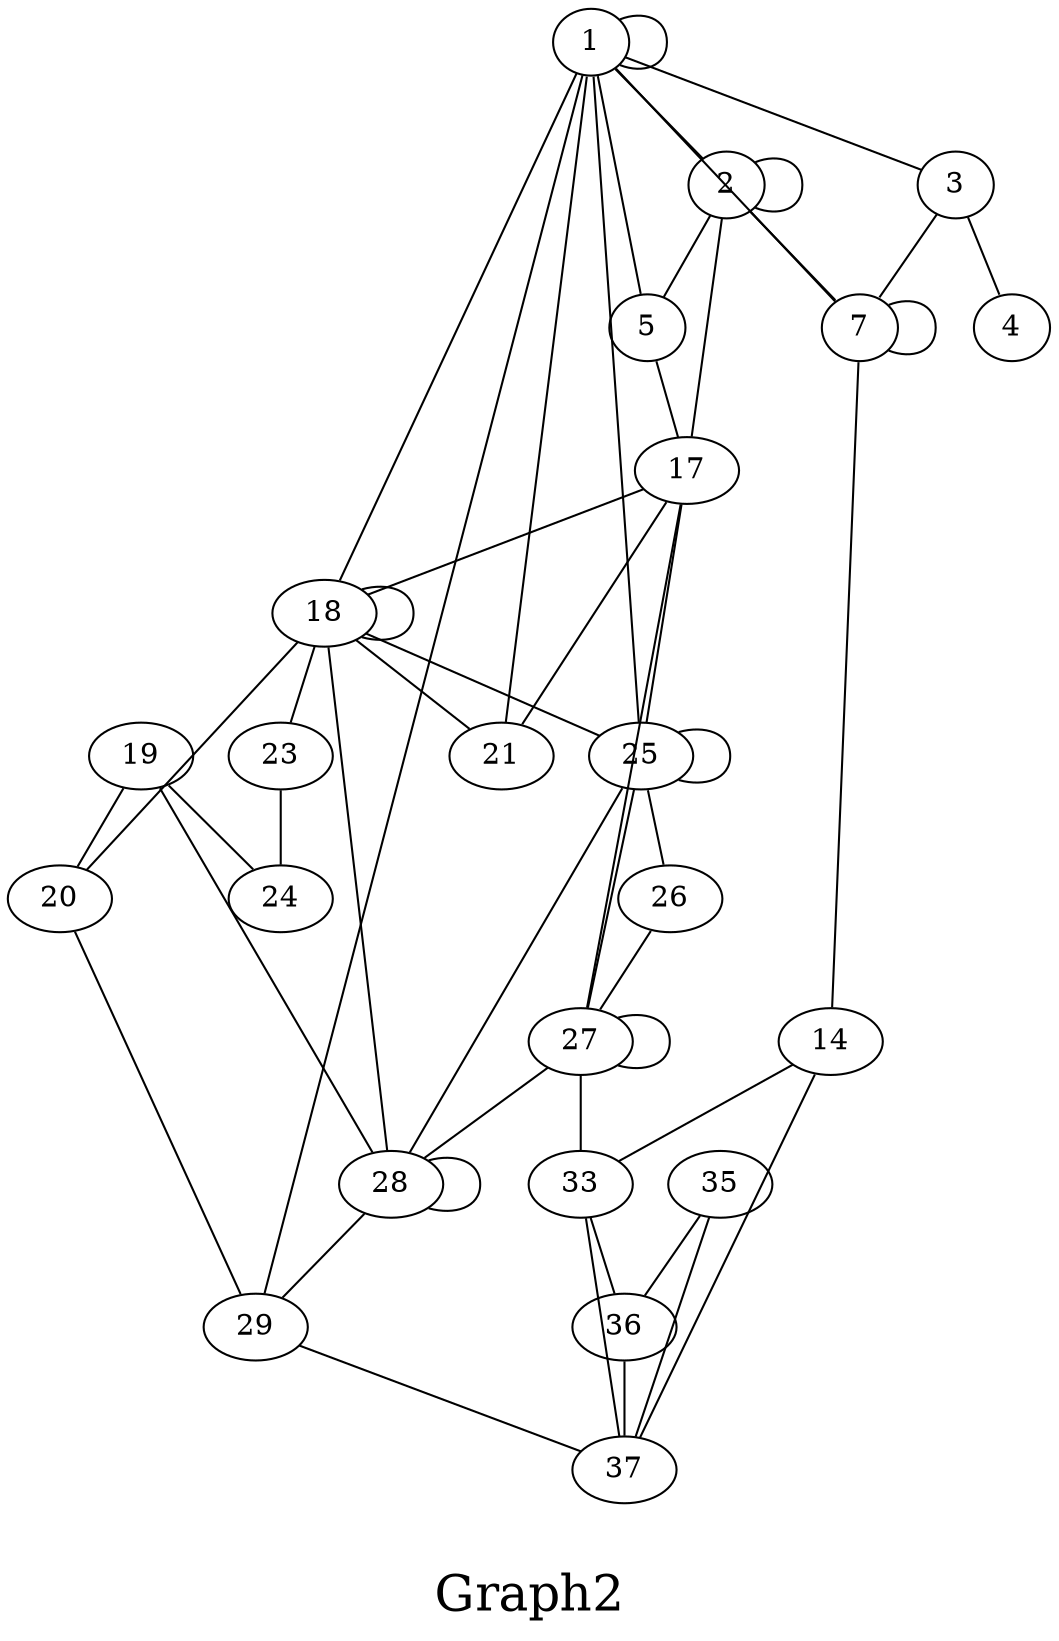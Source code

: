 /*****
Graph2
*****/

graph G {
  graph [splines=false overlap=false]
  node  [shape=ellipse, width=0.3, height=0.3]
  1 ;
  2 ;
  5 ;
  7 ;
  17 ;
  3 ;
  4 ;
  14 ;
  33 ;
  18 ;
  21 ;
  23 ;
  25 ;
  28 ;
  19 ;
  20 ;
  24 ;
  26 ;
  27 ;
  29 ;
  36 ;
  37 ;
  35 ;
  1 -- 1;
  1 -- 2;
  1 -- 3;
  1 -- 5;
  1 -- 7;
  1 -- 18;
  1 -- 21;
  1 -- 25;
  1 -- 29;
  2 -- 2;
  2 -- 5;
  2 -- 7;
  2 -- 17;
  5 -- 17;
  7 -- 7;
  7 -- 14;
  17 -- 18;
  17 -- 21;
  17 -- 25;
  17 -- 27;
  3 -- 4;
  3 -- 7;
  14 -- 33;
  14 -- 37;
  33 -- 36;
  33 -- 37;
  18 -- 18;
  18 -- 20;
  18 -- 21;
  18 -- 23;
  18 -- 25;
  18 -- 28;
  23 -- 24;
  25 -- 25;
  25 -- 26;
  25 -- 27;
  25 -- 28;
  28 -- 28;
  28 -- 29;
  19 -- 20;
  19 -- 24;
  19 -- 28;
  20 -- 29;
  26 -- 27;
  27 -- 27;
  27 -- 28;
  27 -- 33;
  29 -- 37;
  36 -- 37;
  35 -- 36;
  35 -- 37;
  label = "\nGraph2\n";  fontsize=24;
}
